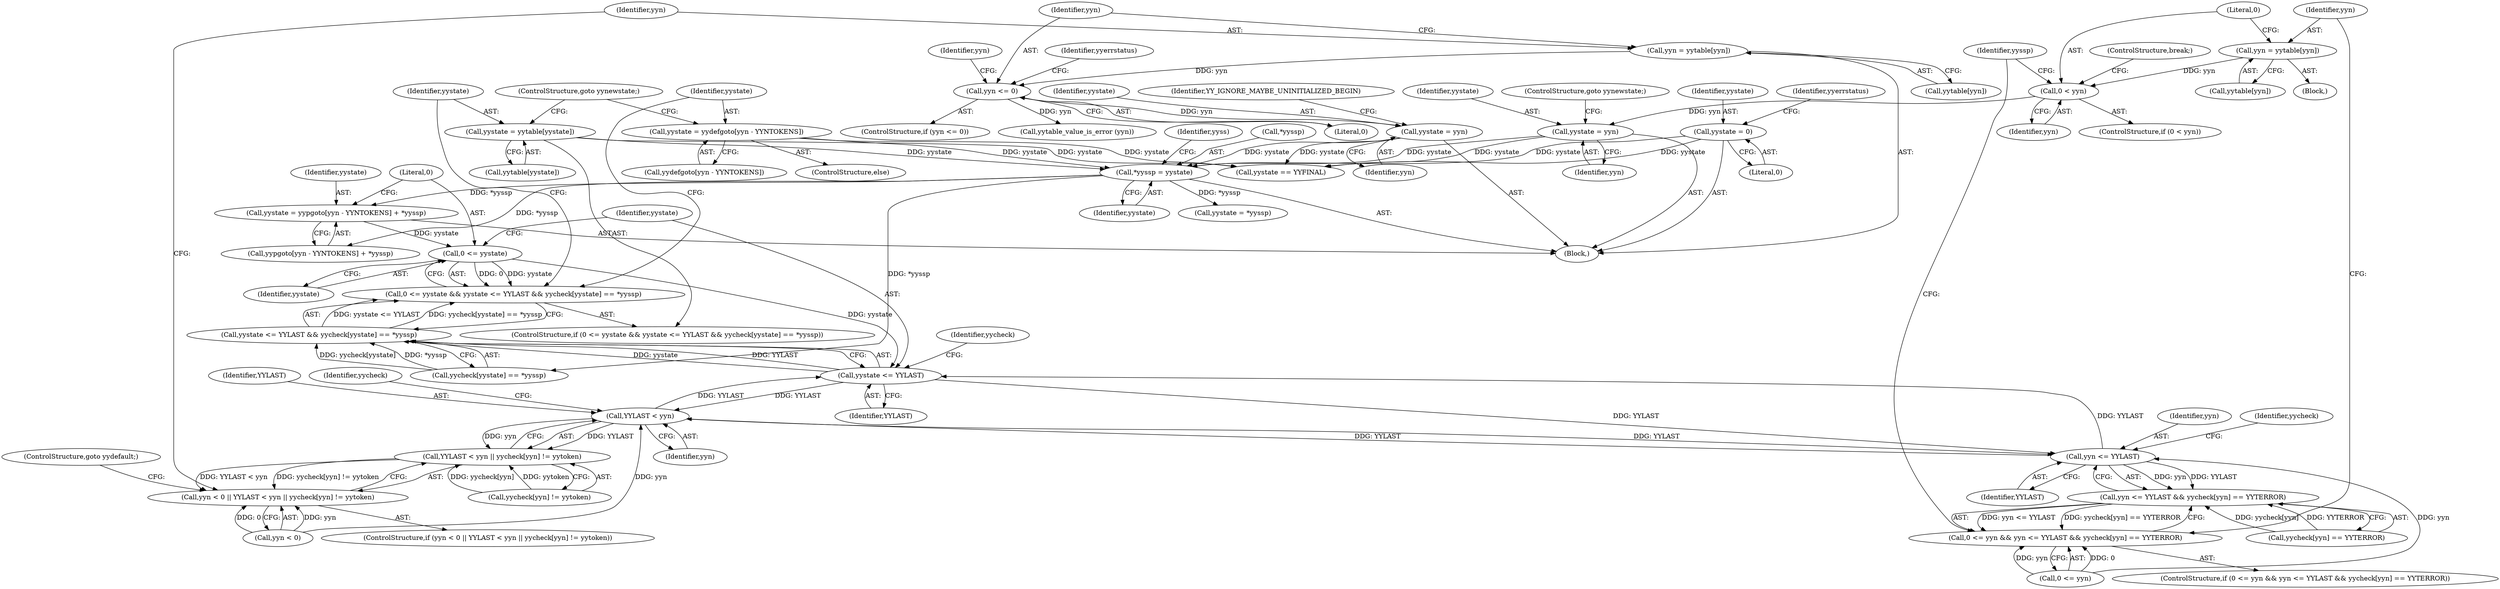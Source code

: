 digraph "0_yara_10e8bd3071677dd1fa76beeef4bc2fc427cea5e7_0@integer" {
"1001369" [label="(Call,yystate = yypgoto[yyn - YYNTOKENS] + *yyssp)"];
"1000265" [label="(Call,*yyssp = yystate)"];
"1000467" [label="(Call,yystate = yyn)"];
"1000440" [label="(Call,yyn <= 0)"];
"1000434" [label="(Call,yyn = yytable[yyn])"];
"1001394" [label="(Call,yystate = yytable[yystate])"];
"1001400" [label="(Call,yystate = yydefgoto[yyn - YYNTOKENS])"];
"1001547" [label="(Call,yystate = yyn)"];
"1001514" [label="(Call,0 < yyn)"];
"1001508" [label="(Call,yyn = yytable[yyn])"];
"1000248" [label="(Call,yystate = 0)"];
"1001381" [label="(Call,0 <= yystate)"];
"1001380" [label="(Call,0 <= yystate && yystate <= YYLAST && yycheck[yystate] == *yyssp)"];
"1001385" [label="(Call,yystate <= YYLAST)"];
"1000425" [label="(Call,YYLAST < yyn)"];
"1000424" [label="(Call,YYLAST < yyn || yycheck[yyn] != yytoken)"];
"1000420" [label="(Call,yyn < 0 || YYLAST < yyn || yycheck[yyn] != yytoken)"];
"1001499" [label="(Call,yyn <= YYLAST)"];
"1001498" [label="(Call,yyn <= YYLAST && yycheck[yyn] == YYTERROR)"];
"1001494" [label="(Call,0 <= yyn && yyn <= YYLAST && yycheck[yyn] == YYTERROR)"];
"1001384" [label="(Call,yystate <= YYLAST && yycheck[yystate] == *yyssp)"];
"1001388" [label="(Call,yycheck[yystate] == *yyssp)"];
"1001495" [label="(Call,0 <= yyn)"];
"1001493" [label="(ControlStructure,if (0 <= yyn && yyn <= YYLAST && yycheck[yyn] == YYTERROR))"];
"1000435" [label="(Identifier,yyn)"];
"1001515" [label="(Literal,0)"];
"1000250" [label="(Literal,0)"];
"1001514" [label="(Call,0 < yyn)"];
"1001510" [label="(Call,yytable[yyn])"];
"1000427" [label="(Identifier,yyn)"];
"1001402" [label="(Call,yydefgoto[yyn - YYNTOKENS])"];
"1001516" [label="(Identifier,yyn)"];
"1000442" [label="(Literal,0)"];
"1001507" [label="(Block,)"];
"1001380" [label="(Call,0 <= yystate && yystate <= YYLAST && yycheck[yystate] == *yyssp)"];
"1001549" [label="(Identifier,yyn)"];
"1001381" [label="(Call,0 <= yystate)"];
"1000252" [label="(Identifier,yyerrstatus)"];
"1001494" [label="(Call,0 <= yyn && yyn <= YYLAST && yycheck[yyn] == YYTERROR)"];
"1001401" [label="(Identifier,yystate)"];
"1000424" [label="(Call,YYLAST < yyn || yycheck[yyn] != yytoken)"];
"1000197" [label="(Block,)"];
"1000265" [label="(Call,*yyssp = yystate)"];
"1000419" [label="(ControlStructure,if (yyn < 0 || YYLAST < yyn || yycheck[yyn] != yytoken))"];
"1001400" [label="(Call,yystate = yydefgoto[yyn - YYNTOKENS])"];
"1001509" [label="(Identifier,yyn)"];
"1001386" [label="(Identifier,yystate)"];
"1001385" [label="(Call,yystate <= YYLAST)"];
"1000266" [label="(Call,*yyssp)"];
"1000425" [label="(Call,YYLAST < yyn)"];
"1000454" [label="(Identifier,yyerrstatus)"];
"1001382" [label="(Literal,0)"];
"1001387" [label="(Identifier,YYLAST)"];
"1000467" [label="(Call,yystate = yyn)"];
"1001508" [label="(Call,yyn = yytable[yyn])"];
"1000468" [label="(Identifier,yystate)"];
"1001501" [label="(Identifier,YYLAST)"];
"1001379" [label="(ControlStructure,if (0 <= yystate && yystate <= YYLAST && yycheck[yystate] == *yyssp))"];
"1000248" [label="(Call,yystate = 0)"];
"1000446" [label="(Identifier,yyn)"];
"1000433" [label="(ControlStructure,goto yydefault;)"];
"1001394" [label="(Call,yystate = yytable[yystate])"];
"1001370" [label="(Identifier,yystate)"];
"1001498" [label="(Call,yyn <= YYLAST && yycheck[yyn] == YYTERROR)"];
"1000441" [label="(Identifier,yyn)"];
"1000272" [label="(Identifier,yyss)"];
"1001384" [label="(Call,yystate <= YYLAST && yycheck[yystate] == *yyssp)"];
"1001369" [label="(Call,yystate = yypgoto[yyn - YYNTOKENS] + *yyssp)"];
"1000249" [label="(Identifier,yystate)"];
"1001513" [label="(ControlStructure,if (0 < yyn))"];
"1001533" [label="(Call,yystate = *yyssp)"];
"1001390" [label="(Identifier,yycheck)"];
"1000472" [label="(Identifier,YY_IGNORE_MAYBE_UNINITIALIZED_BEGIN)"];
"1000268" [label="(Identifier,yystate)"];
"1001395" [label="(Identifier,yystate)"];
"1000426" [label="(Identifier,YYLAST)"];
"1001383" [label="(Identifier,yystate)"];
"1001550" [label="(ControlStructure,goto yynewstate;)"];
"1001548" [label="(Identifier,yystate)"];
"1000440" [label="(Call,yyn <= 0)"];
"1000420" [label="(Call,yyn < 0 || YYLAST < yyn || yycheck[yyn] != yytoken)"];
"1001502" [label="(Call,yycheck[yyn] == YYTERROR)"];
"1000421" [label="(Call,yyn < 0)"];
"1001547" [label="(Call,yystate = yyn)"];
"1000428" [label="(Call,yycheck[yyn] != yytoken)"];
"1001517" [label="(ControlStructure,break;)"];
"1001371" [label="(Call,yypgoto[yyn - YYNTOKENS] + *yyssp)"];
"1000436" [label="(Call,yytable[yyn])"];
"1001520" [label="(Identifier,yyssp)"];
"1000469" [label="(Identifier,yyn)"];
"1001500" [label="(Identifier,yyn)"];
"1001399" [label="(ControlStructure,else)"];
"1000445" [label="(Call,yytable_value_is_error (yyn))"];
"1000434" [label="(Call,yyn = yytable[yyn])"];
"1001504" [label="(Identifier,yycheck)"];
"1001499" [label="(Call,yyn <= YYLAST)"];
"1001407" [label="(ControlStructure,goto yynewstate;)"];
"1001396" [label="(Call,yytable[yystate])"];
"1000430" [label="(Identifier,yycheck)"];
"1000439" [label="(ControlStructure,if (yyn <= 0))"];
"1000358" [label="(Call,yystate == YYFINAL)"];
"1001369" -> "1000197"  [label="AST: "];
"1001369" -> "1001371"  [label="CFG: "];
"1001370" -> "1001369"  [label="AST: "];
"1001371" -> "1001369"  [label="AST: "];
"1001382" -> "1001369"  [label="CFG: "];
"1000265" -> "1001369"  [label="DDG: *yyssp"];
"1001369" -> "1001381"  [label="DDG: yystate"];
"1000265" -> "1000197"  [label="AST: "];
"1000265" -> "1000268"  [label="CFG: "];
"1000266" -> "1000265"  [label="AST: "];
"1000268" -> "1000265"  [label="AST: "];
"1000272" -> "1000265"  [label="CFG: "];
"1000467" -> "1000265"  [label="DDG: yystate"];
"1001394" -> "1000265"  [label="DDG: yystate"];
"1001400" -> "1000265"  [label="DDG: yystate"];
"1001547" -> "1000265"  [label="DDG: yystate"];
"1000248" -> "1000265"  [label="DDG: yystate"];
"1000265" -> "1001371"  [label="DDG: *yyssp"];
"1000265" -> "1001388"  [label="DDG: *yyssp"];
"1000265" -> "1001533"  [label="DDG: *yyssp"];
"1000467" -> "1000197"  [label="AST: "];
"1000467" -> "1000469"  [label="CFG: "];
"1000468" -> "1000467"  [label="AST: "];
"1000469" -> "1000467"  [label="AST: "];
"1000472" -> "1000467"  [label="CFG: "];
"1000467" -> "1000358"  [label="DDG: yystate"];
"1000440" -> "1000467"  [label="DDG: yyn"];
"1000440" -> "1000439"  [label="AST: "];
"1000440" -> "1000442"  [label="CFG: "];
"1000441" -> "1000440"  [label="AST: "];
"1000442" -> "1000440"  [label="AST: "];
"1000446" -> "1000440"  [label="CFG: "];
"1000454" -> "1000440"  [label="CFG: "];
"1000434" -> "1000440"  [label="DDG: yyn"];
"1000440" -> "1000445"  [label="DDG: yyn"];
"1000434" -> "1000197"  [label="AST: "];
"1000434" -> "1000436"  [label="CFG: "];
"1000435" -> "1000434"  [label="AST: "];
"1000436" -> "1000434"  [label="AST: "];
"1000441" -> "1000434"  [label="CFG: "];
"1001394" -> "1001379"  [label="AST: "];
"1001394" -> "1001396"  [label="CFG: "];
"1001395" -> "1001394"  [label="AST: "];
"1001396" -> "1001394"  [label="AST: "];
"1001407" -> "1001394"  [label="CFG: "];
"1001394" -> "1000358"  [label="DDG: yystate"];
"1001400" -> "1001399"  [label="AST: "];
"1001400" -> "1001402"  [label="CFG: "];
"1001401" -> "1001400"  [label="AST: "];
"1001402" -> "1001400"  [label="AST: "];
"1001407" -> "1001400"  [label="CFG: "];
"1001400" -> "1000358"  [label="DDG: yystate"];
"1001547" -> "1000197"  [label="AST: "];
"1001547" -> "1001549"  [label="CFG: "];
"1001548" -> "1001547"  [label="AST: "];
"1001549" -> "1001547"  [label="AST: "];
"1001550" -> "1001547"  [label="CFG: "];
"1001547" -> "1000358"  [label="DDG: yystate"];
"1001514" -> "1001547"  [label="DDG: yyn"];
"1001514" -> "1001513"  [label="AST: "];
"1001514" -> "1001516"  [label="CFG: "];
"1001515" -> "1001514"  [label="AST: "];
"1001516" -> "1001514"  [label="AST: "];
"1001517" -> "1001514"  [label="CFG: "];
"1001520" -> "1001514"  [label="CFG: "];
"1001508" -> "1001514"  [label="DDG: yyn"];
"1001508" -> "1001507"  [label="AST: "];
"1001508" -> "1001510"  [label="CFG: "];
"1001509" -> "1001508"  [label="AST: "];
"1001510" -> "1001508"  [label="AST: "];
"1001515" -> "1001508"  [label="CFG: "];
"1000248" -> "1000197"  [label="AST: "];
"1000248" -> "1000250"  [label="CFG: "];
"1000249" -> "1000248"  [label="AST: "];
"1000250" -> "1000248"  [label="AST: "];
"1000252" -> "1000248"  [label="CFG: "];
"1000248" -> "1000358"  [label="DDG: yystate"];
"1001381" -> "1001380"  [label="AST: "];
"1001381" -> "1001383"  [label="CFG: "];
"1001382" -> "1001381"  [label="AST: "];
"1001383" -> "1001381"  [label="AST: "];
"1001386" -> "1001381"  [label="CFG: "];
"1001380" -> "1001381"  [label="CFG: "];
"1001381" -> "1001380"  [label="DDG: 0"];
"1001381" -> "1001380"  [label="DDG: yystate"];
"1001381" -> "1001385"  [label="DDG: yystate"];
"1001380" -> "1001379"  [label="AST: "];
"1001380" -> "1001384"  [label="CFG: "];
"1001384" -> "1001380"  [label="AST: "];
"1001395" -> "1001380"  [label="CFG: "];
"1001401" -> "1001380"  [label="CFG: "];
"1001384" -> "1001380"  [label="DDG: yystate <= YYLAST"];
"1001384" -> "1001380"  [label="DDG: yycheck[yystate] == *yyssp"];
"1001385" -> "1001384"  [label="AST: "];
"1001385" -> "1001387"  [label="CFG: "];
"1001386" -> "1001385"  [label="AST: "];
"1001387" -> "1001385"  [label="AST: "];
"1001390" -> "1001385"  [label="CFG: "];
"1001384" -> "1001385"  [label="CFG: "];
"1001385" -> "1000425"  [label="DDG: YYLAST"];
"1001385" -> "1001384"  [label="DDG: yystate"];
"1001385" -> "1001384"  [label="DDG: YYLAST"];
"1000425" -> "1001385"  [label="DDG: YYLAST"];
"1001499" -> "1001385"  [label="DDG: YYLAST"];
"1001385" -> "1001499"  [label="DDG: YYLAST"];
"1000425" -> "1000424"  [label="AST: "];
"1000425" -> "1000427"  [label="CFG: "];
"1000426" -> "1000425"  [label="AST: "];
"1000427" -> "1000425"  [label="AST: "];
"1000430" -> "1000425"  [label="CFG: "];
"1000424" -> "1000425"  [label="CFG: "];
"1000425" -> "1000424"  [label="DDG: YYLAST"];
"1000425" -> "1000424"  [label="DDG: yyn"];
"1001499" -> "1000425"  [label="DDG: YYLAST"];
"1000421" -> "1000425"  [label="DDG: yyn"];
"1000425" -> "1001499"  [label="DDG: YYLAST"];
"1000424" -> "1000420"  [label="AST: "];
"1000424" -> "1000428"  [label="CFG: "];
"1000428" -> "1000424"  [label="AST: "];
"1000420" -> "1000424"  [label="CFG: "];
"1000424" -> "1000420"  [label="DDG: YYLAST < yyn"];
"1000424" -> "1000420"  [label="DDG: yycheck[yyn] != yytoken"];
"1000428" -> "1000424"  [label="DDG: yycheck[yyn]"];
"1000428" -> "1000424"  [label="DDG: yytoken"];
"1000420" -> "1000419"  [label="AST: "];
"1000420" -> "1000421"  [label="CFG: "];
"1000421" -> "1000420"  [label="AST: "];
"1000433" -> "1000420"  [label="CFG: "];
"1000435" -> "1000420"  [label="CFG: "];
"1000421" -> "1000420"  [label="DDG: yyn"];
"1000421" -> "1000420"  [label="DDG: 0"];
"1001499" -> "1001498"  [label="AST: "];
"1001499" -> "1001501"  [label="CFG: "];
"1001500" -> "1001499"  [label="AST: "];
"1001501" -> "1001499"  [label="AST: "];
"1001504" -> "1001499"  [label="CFG: "];
"1001498" -> "1001499"  [label="CFG: "];
"1001499" -> "1001498"  [label="DDG: yyn"];
"1001499" -> "1001498"  [label="DDG: YYLAST"];
"1001495" -> "1001499"  [label="DDG: yyn"];
"1001498" -> "1001494"  [label="AST: "];
"1001498" -> "1001502"  [label="CFG: "];
"1001502" -> "1001498"  [label="AST: "];
"1001494" -> "1001498"  [label="CFG: "];
"1001498" -> "1001494"  [label="DDG: yyn <= YYLAST"];
"1001498" -> "1001494"  [label="DDG: yycheck[yyn] == YYTERROR"];
"1001502" -> "1001498"  [label="DDG: yycheck[yyn]"];
"1001502" -> "1001498"  [label="DDG: YYTERROR"];
"1001494" -> "1001493"  [label="AST: "];
"1001494" -> "1001495"  [label="CFG: "];
"1001495" -> "1001494"  [label="AST: "];
"1001509" -> "1001494"  [label="CFG: "];
"1001520" -> "1001494"  [label="CFG: "];
"1001495" -> "1001494"  [label="DDG: 0"];
"1001495" -> "1001494"  [label="DDG: yyn"];
"1001384" -> "1001388"  [label="CFG: "];
"1001388" -> "1001384"  [label="AST: "];
"1001388" -> "1001384"  [label="DDG: yycheck[yystate]"];
"1001388" -> "1001384"  [label="DDG: *yyssp"];
}
